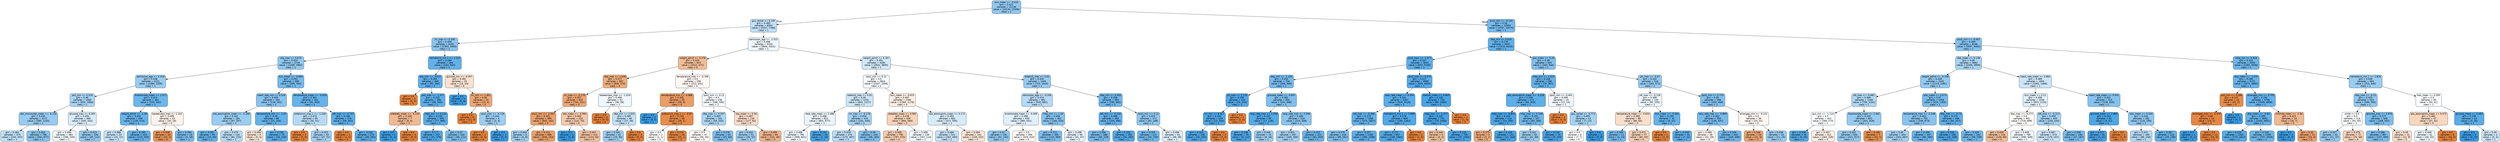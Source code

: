 digraph Tree {
node [shape=box, style="filled, rounded", color="black", fontname="helvetica"] ;
edge [fontname="helvetica"] ;
0 [label="bun_mean <= -0.443\ngini = 0.422\nsamples = 21136\nvalue = [10134, 23356]\nclass = 1", fillcolor="#8fc8f0"] ;
1 [label="gcs_verbal <= 0.155\ngini = 0.483\nsamples = 8303\nvalue = [5337, 7786]\nclass = 1", fillcolor="#c1e0f7"] ;
0 -> 1 [labeldistance=2.5, labelangle=45, headlabel="True"] ;
2 [label="inr_max <= 0.106\ngini = 0.409\nsamples = 3100\nvalue = [1393, 3465]\nclass = 1", fillcolor="#89c4ef"] ;
1 -> 2 ;
3 [label="sbp_max <= 0.675\ngini = 0.423\nsamples = 2716\nvalue = [1289, 2962]\nclass = 1", fillcolor="#8fc8f0"] ;
2 -> 3 ;
4 [label="admission_age <= 0.318\ngini = 0.438\nsamples = 2121\nvalue = [1080, 2258]\nclass = 1", fillcolor="#98ccf1"] ;
3 -> 4 ;
5 [label="po2_min <= 0.519\ngini = 0.46\nsamples = 1660\nvalue = [930, 1666]\nclass = 1", fillcolor="#a8d4f4"] ;
4 -> 5 ;
6 [label="abs_monocytes_mean <= -0.118\ngini = 0.436\nsamples = 1171\nvalue = [585, 1234]\nclass = 1", fillcolor="#97cbf1"] ;
5 -> 6 ;
7 [label="gini = 0.482\nsamples = 375\nvalue = [243, 357]\nclass = 1", fillcolor="#c0e0f7"] ;
6 -> 7 ;
8 [label="gini = 0.404\nsamples = 796\nvalue = [342, 877]\nclass = 1", fillcolor="#86c3ef"] ;
6 -> 8 ;
9 [label="glucose_max <= 0.065\ngini = 0.494\nsamples = 489\nvalue = [345, 432]\nclass = 1", fillcolor="#d7ebfa"] ;
5 -> 9 ;
10 [label="gini = 0.499\nsamples = 383\nvalue = [296, 320]\nclass = 1", fillcolor="#f0f8fd"] ;
9 -> 10 ;
11 [label="gini = 0.423\nsamples = 106\nvalue = [49, 112]\nclass = 1", fillcolor="#90c8f0"] ;
9 -> 11 ;
12 [label="bicarbonate_mean <= 1.017\ngini = 0.323\nsamples = 461\nvalue = [150, 592]\nclass = 1", fillcolor="#6bb6ec"] ;
4 -> 12 ;
13 [label="weight_admit <= -1.36\ngini = 0.301\nsamples = 438\nvalue = [130, 574]\nclass = 1", fillcolor="#66b3eb"] ;
12 -> 13 ;
14 [label="gini = 0.486\nsamples = 23\nvalue = [15, 21]\nclass = 1", fillcolor="#c6e3f8"] ;
13 -> 14 ;
15 [label="gini = 0.285\nsamples = 415\nvalue = [115, 553]\nclass = 1", fillcolor="#62b1ea"] ;
13 -> 15 ;
16 [label="baseexcess_max <= 1.102\ngini = 0.499\nsamples = 23\nvalue = [20, 18]\nclass = 0", fillcolor="#fcf2eb"] ;
12 -> 16 ;
17 [label="gini = 0.208\nsamples = 10\nvalue = [15, 2]\nclass = 0", fillcolor="#e89253"] ;
16 -> 17 ;
18 [label="gini = 0.363\nsamples = 13\nvalue = [5, 16]\nclass = 1", fillcolor="#77bced"] ;
16 -> 18 ;
19 [label="bun_mean <= -0.664\ngini = 0.353\nsamples = 595\nvalue = [209, 704]\nclass = 1", fillcolor="#74baed"] ;
3 -> 19 ;
20 [label="heart_rate_min <= 0.529\ngini = 0.405\nsamples = 264\nvalue = [118, 301]\nclass = 1", fillcolor="#87c3ef"] ;
19 -> 20 ;
21 [label="abs_eosinophils_mean <= -0.188\ngini = 0.442\nsamples = 184\nvalue = [97, 197]\nclass = 1", fillcolor="#9acdf2"] ;
20 -> 21 ;
22 [label="gini = 0.281\nsamples = 50\nvalue = [13, 64]\nclass = 1", fillcolor="#61b1ea"] ;
21 -> 22 ;
23 [label="gini = 0.475\nsamples = 134\nvalue = [84, 133]\nclass = 1", fillcolor="#b6dbf5"] ;
21 -> 23 ;
24 [label="temperature_min <= -1.02\ngini = 0.28\nsamples = 80\nvalue = [21, 104]\nclass = 1", fillcolor="#61b1ea"] ;
20 -> 24 ;
25 [label="gini = 0.494\nsamples = 5\nvalue = [5, 4]\nclass = 0", fillcolor="#fae6d7"] ;
24 -> 25 ;
26 [label="gini = 0.238\nsamples = 75\nvalue = [16, 100]\nclass = 1", fillcolor="#59ade9"] ;
24 -> 26 ;
27 [label="temperature_mean <= -0.459\ngini = 0.301\nsamples = 331\nvalue = [91, 403]\nclass = 1", fillcolor="#66b3eb"] ;
19 -> 27 ;
28 [label="potassium_max.1 <= -1.228\ngini = 0.474\nsamples = 55\nvalue = [32, 51]\nclass = 1", fillcolor="#b5daf5"] ;
27 -> 28 ;
29 [label="gini = 0.0\nsamples = 2\nvalue = [5, 0]\nclass = 0", fillcolor="#e58139"] ;
28 -> 29 ;
30 [label="gini = 0.453\nsamples = 53\nvalue = [27, 51]\nclass = 1", fillcolor="#a2d1f3"] ;
28 -> 30 ;
31 [label="ptt_max <= -0.737\ngini = 0.246\nsamples = 276\nvalue = [59, 352]\nclass = 1", fillcolor="#5aade9"] ;
27 -> 31 ;
32 [label="gini = 0.0\nsamples = 1\nvalue = [1, 0]\nclass = 0", fillcolor="#e58139"] ;
31 -> 32 ;
33 [label="gini = 0.243\nsamples = 275\nvalue = [58, 352]\nclass = 1", fillcolor="#5aade9"] ;
31 -> 33 ;
34 [label="hematocrit_min.1 <= 1.213\ngini = 0.284\nsamples = 384\nvalue = [104, 503]\nclass = 1", fillcolor="#62b1ea"] ;
2 -> 34 ;
35 [label="sbp_min <= -4.011\ngini = 0.263\nsamples = 369\nvalue = [91, 493]\nclass = 1", fillcolor="#5eafea"] ;
34 -> 35 ;
36 [label="gini = 0.0\nsamples = 3\nvalue = [5, 0]\nclass = 0", fillcolor="#e58139"] ;
35 -> 36 ;
37 [label="po2_max <= -1.317\ngini = 0.253\nsamples = 366\nvalue = [86, 493]\nclass = 1", fillcolor="#5caeea"] ;
35 -> 37 ;
38 [label="platelets_mean <= -0.143\ngini = 0.426\nsamples = 7\nvalue = [9, 4]\nclass = 0", fillcolor="#f1b991"] ;
37 -> 38 ;
39 [label="gini = 0.0\nsamples = 3\nvalue = [0, 4]\nclass = 1", fillcolor="#399de5"] ;
38 -> 39 ;
40 [label="gini = 0.0\nsamples = 4\nvalue = [9, 0]\nclass = 0", fillcolor="#e58139"] ;
38 -> 40 ;
41 [label="mbp_min <= 0.216\ngini = 0.235\nsamples = 359\nvalue = [77, 489]\nclass = 1", fillcolor="#58ace9"] ;
37 -> 41 ;
42 [label="gini = 0.177\nsamples = 257\nvalue = [41, 378]\nclass = 1", fillcolor="#4ea8e8"] ;
41 -> 42 ;
43 [label="gini = 0.37\nsamples = 102\nvalue = [36, 111]\nclass = 1", fillcolor="#79bded"] ;
41 -> 43 ;
44 [label="glucose_min <= -0.457\ngini = 0.491\nsamples = 15\nvalue = [13, 10]\nclass = 0", fillcolor="#f9e2d1"] ;
34 -> 44 ;
45 [label="gini = 0.0\nsamples = 5\nvalue = [0, 6]\nclass = 1", fillcolor="#399de5"] ;
44 -> 45 ;
46 [label="inr_min <= 1.851\ngini = 0.36\nsamples = 10\nvalue = [13, 4]\nclass = 0", fillcolor="#eda876"] ;
44 -> 46 ;
47 [label="gini = 0.0\nsamples = 6\nvalue = [11, 0]\nclass = 0", fillcolor="#e58139"] ;
46 -> 47 ;
48 [label="spo2_max <= -0.718\ngini = 0.444\nsamples = 4\nvalue = [2, 4]\nclass = 1", fillcolor="#9ccef2"] ;
46 -> 48 ;
49 [label="gini = 0.0\nsamples = 1\nvalue = [2, 0]\nclass = 0", fillcolor="#e58139"] ;
48 -> 49 ;
50 [label="gini = 0.0\nsamples = 3\nvalue = [0, 4]\nclass = 1", fillcolor="#399de5"] ;
48 -> 50 ;
51 [label="admission_age <= -1.532\ngini = 0.499\nsamples = 5203\nvalue = [3944, 4321]\nclass = 1", fillcolor="#eef6fd"] ;
1 -> 51 ;
52 [label="weight_admit <= 0.278\ngini = 0.433\nsamples = 923\nvalue = [1012, 471]\nclass = 0", fillcolor="#f1bc95"] ;
51 -> 52 ;
53 [label="dbp_max <= 1.048\ngini = 0.377\nsamples = 667\nvalue = [800, 270]\nclass = 0", fillcolor="#eeac7c"] ;
52 -> 53 ;
54 [label="inr_max <= -0.178\ngini = 0.357\nsamples = 615\nvalue = [764, 231]\nclass = 0", fillcolor="#eda775"] ;
53 -> 54 ;
55 [label="pco2_min <= -2.931\ngini = 0.321\nsamples = 495\nvalue = [642, 161]\nclass = 0", fillcolor="#eca16b"] ;
54 -> 55 ;
56 [label="gini = 0.444\nsamples = 6\nvalue = [4, 8]\nclass = 1", fillcolor="#9ccef2"] ;
55 -> 56 ;
57 [label="gini = 0.312\nsamples = 489\nvalue = [638, 153]\nclass = 0", fillcolor="#eb9f68"] ;
55 -> 57 ;
58 [label="wbc_mean <= -0.994\ngini = 0.463\nsamples = 120\nvalue = [122, 70]\nclass = 0", fillcolor="#f4c9ab"] ;
54 -> 58 ;
59 [label="gini = 0.0\nsamples = 5\nvalue = [0, 8]\nclass = 1", fillcolor="#399de5"] ;
58 -> 59 ;
60 [label="gini = 0.447\nsamples = 115\nvalue = [122, 62]\nclass = 0", fillcolor="#f2c19e"] ;
58 -> 60 ;
61 [label="baseexcess_max <= -1.018\ngini = 0.499\nsamples = 52\nvalue = [36, 39]\nclass = 1", fillcolor="#f0f7fd"] ;
53 -> 61 ;
62 [label="gini = 0.0\nsamples = 6\nvalue = [9, 0]\nclass = 0", fillcolor="#e58139"] ;
61 -> 62 ;
63 [label="dbp_min <= 2.932\ngini = 0.483\nsamples = 46\nvalue = [27, 39]\nclass = 1", fillcolor="#c2e1f7"] ;
61 -> 63 ;
64 [label="gini = 0.441\nsamples = 42\nvalue = [19, 39]\nclass = 1", fillcolor="#99cdf2"] ;
63 -> 64 ;
65 [label="gini = 0.0\nsamples = 4\nvalue = [8, 0]\nclass = 0", fillcolor="#e58139"] ;
63 -> 65 ;
66 [label="temperature_max <= -0.769\ngini = 0.5\nsamples = 256\nvalue = [212, 201]\nclass = 0", fillcolor="#fef8f5"] ;
52 -> 66 ;
67 [label="temperature_min <= -0.986\ngini = 0.305\nsamples = 20\nvalue = [26, 6]\nclass = 0", fillcolor="#eb9e67"] ;
66 -> 67 ;
68 [label="gini = 0.0\nsamples = 2\nvalue = [0, 4]\nclass = 1", fillcolor="#399de5"] ;
67 -> 68 ;
69 [label="potassium_max.1 <= -0.87\ngini = 0.133\nsamples = 18\nvalue = [26, 2]\nclass = 0", fillcolor="#e78b48"] ;
67 -> 69 ;
70 [label="gini = 0.5\nsamples = 2\nvalue = [1, 1]\nclass = 0", fillcolor="#ffffff"] ;
69 -> 70 ;
71 [label="gini = 0.074\nsamples = 16\nvalue = [25, 1]\nclass = 0", fillcolor="#e68641"] ;
69 -> 71 ;
72 [label="spo2_min <= 0.12\ngini = 0.5\nsamples = 236\nvalue = [186, 195]\nclass = 1", fillcolor="#f6fafe"] ;
66 -> 72 ;
73 [label="dbp_max <= 0.337\ngini = 0.463\nsamples = 101\nvalue = [59, 103]\nclass = 1", fillcolor="#aad5f4"] ;
72 -> 73 ;
74 [label="gini = 0.5\nsamples = 47\nvalue = [36, 35]\nclass = 0", fillcolor="#fefcfa"] ;
73 -> 74 ;
75 [label="gini = 0.378\nsamples = 54\nvalue = [23, 68]\nclass = 1", fillcolor="#7cbeee"] ;
73 -> 75 ;
76 [label="sbp_mean <= 0.04\ngini = 0.487\nsamples = 135\nvalue = [127, 92]\nclass = 0", fillcolor="#f8dcc8"] ;
72 -> 76 ;
77 [label="gini = 0.444\nsamples = 51\nvalue = [26, 52]\nclass = 1", fillcolor="#9ccef2"] ;
76 -> 77 ;
78 [label="gini = 0.406\nsamples = 84\nvalue = [101, 40]\nclass = 0", fillcolor="#efb387"] ;
76 -> 78 ;
79 [label="weight_admit <= 0.187\ngini = 0.491\nsamples = 4280\nvalue = [2932, 3850]\nclass = 1", fillcolor="#d0e8f9"] ;
51 -> 79 ;
80 [label="spo2_min <= 0.12\ngini = 0.5\nsamples = 2824\nvalue = [2207, 2306]\nclass = 1", fillcolor="#f6fbfe"] ;
79 -> 80 ;
81 [label="totalco2_max <= 0.02\ngini = 0.49\nsamples = 1232\nvalue = [842, 1127]\nclass = 1", fillcolor="#cde6f8"] ;
80 -> 81 ;
82 [label="resp_rate_mean <= 2.486\ngini = 0.498\nsamples = 813\nvalue = [601, 677]\nclass = 1", fillcolor="#e9f4fc"] ;
81 -> 82 ;
83 [label="gini = 0.499\nsamples = 795\nvalue = [599, 651]\nclass = 1", fillcolor="#eff7fd"] ;
82 -> 83 ;
84 [label="gini = 0.133\nsamples = 18\nvalue = [2, 26]\nclass = 1", fillcolor="#48a5e7"] ;
82 -> 84 ;
85 [label="inr_max <= -0.178\ngini = 0.454\nsamples = 419\nvalue = [241, 450]\nclass = 1", fillcolor="#a3d1f3"] ;
81 -> 85 ;
86 [label="gini = 0.478\nsamples = 275\nvalue = [175, 267]\nclass = 1", fillcolor="#bbddf6"] ;
85 -> 86 ;
87 [label="gini = 0.39\nsamples = 144\nvalue = [66, 183]\nclass = 1", fillcolor="#80c0ee"] ;
85 -> 87 ;
88 [label="bun_mean <= -0.615\ngini = 0.497\nsamples = 1592\nvalue = [1365, 1179]\nclass = 0", fillcolor="#fbeee4"] ;
80 -> 88 ;
89 [label="platelets_mean <= 0.992\ngini = 0.478\nsamples = 930\nvalue = [894, 584]\nclass = 0", fillcolor="#f6d3ba"] ;
88 -> 89 ;
90 [label="gini = 0.468\nsamples = 796\nvalue = [787, 470]\nclass = 0", fillcolor="#f5ccaf"] ;
89 -> 90 ;
91 [label="gini = 0.499\nsamples = 134\nvalue = [107, 114]\nclass = 1", fillcolor="#f3f9fd"] ;
89 -> 91 ;
92 [label="abs_eosinophils_mean <= 0.172\ngini = 0.493\nsamples = 662\nvalue = [471, 595]\nclass = 1", fillcolor="#d6ebfa"] ;
88 -> 92 ;
93 [label="gini = 0.484\nsamples = 521\nvalue = [343, 493]\nclass = 1", fillcolor="#c3e1f7"] ;
92 -> 93 ;
94 [label="gini = 0.494\nsamples = 141\nvalue = [128, 102]\nclass = 0", fillcolor="#fae5d7"] ;
92 -> 94 ;
95 [label="totalco2_max <= 0.02\ngini = 0.435\nsamples = 1456\nvalue = [725, 1544]\nclass = 1", fillcolor="#96cbf1"] ;
79 -> 95 ;
96 [label="admission_age <= -0.209\ngini = 0.474\nsamples = 891\nvalue = [540, 862]\nclass = 1", fillcolor="#b5daf5"] ;
95 -> 96 ;
97 [label="bicarbonate_mean <= -0.409\ngini = 0.496\nsamples = 530\nvalue = [380, 452]\nclass = 1", fillcolor="#dfeffb"] ;
96 -> 97 ;
98 [label="gini = 0.42\nsamples = 136\nvalue = [61, 142]\nclass = 1", fillcolor="#8ec7f0"] ;
97 -> 98 ;
99 [label="gini = 0.5\nsamples = 394\nvalue = [319, 310]\nclass = 0", fillcolor="#fefbf9"] ;
97 -> 99 ;
100 [label="mbp_min <= 1.33\ngini = 0.404\nsamples = 361\nvalue = [160, 410]\nclass = 1", fillcolor="#86c3ef"] ;
96 -> 100 ;
101 [label="gini = 0.372\nsamples = 305\nvalue = [119, 363]\nclass = 1", fillcolor="#7abdee"] ;
100 -> 101 ;
102 [label="gini = 0.498\nsamples = 56\nvalue = [41, 47]\nclass = 1", fillcolor="#e6f2fc"] ;
100 -> 102 ;
103 [label="dbp_min <= 0.503\ngini = 0.336\nsamples = 565\nvalue = [185, 682]\nclass = 1", fillcolor="#6fb8ec"] ;
95 -> 103 ;
104 [label="ptt_min <= -0.216\ngini = 0.286\nsamples = 393\nvalue = [103, 494]\nclass = 1", fillcolor="#62b1ea"] ;
103 -> 104 ;
105 [label="gini = 0.356\nsamples = 188\nvalue = [69, 229]\nclass = 1", fillcolor="#75bbed"] ;
104 -> 105 ;
106 [label="gini = 0.202\nsamples = 205\nvalue = [34, 265]\nclass = 1", fillcolor="#52aae8"] ;
104 -> 106 ;
107 [label="spo2_min <= 0.12\ngini = 0.423\nsamples = 172\nvalue = [82, 188]\nclass = 1", fillcolor="#8fc8f0"] ;
103 -> 107 ;
108 [label="gini = 0.329\nsamples = 111\nvalue = [34, 130]\nclass = 1", fillcolor="#6db7ec"] ;
107 -> 108 ;
109 [label="gini = 0.496\nsamples = 61\nvalue = [48, 58]\nclass = 1", fillcolor="#ddeefb"] ;
107 -> 109 ;
110 [label="pco2_min <= -0.134\ngini = 0.36\nsamples = 12833\nvalue = [4797, 15570]\nclass = 1", fillcolor="#76bbed"] ;
0 -> 110 [labeldistance=2.5, labelangle=-45, headlabel="False"] ;
111 [label="dbp_min <= 0.524\ngini = 0.276\nsamples = 4637\nvalue = [1210, 6105]\nclass = 1", fillcolor="#60b0ea"] ;
110 -> 111 ;
112 [label="pco2_max <= -1.077\ngini = 0.247\nsamples = 3833\nvalue = [870, 5165]\nclass = 1", fillcolor="#5aaee9"] ;
111 -> 112 ;
113 [label="dbp_min <= -1.233\ngini = 0.352\nsamples = 744\nvalue = [266, 900]\nclass = 1", fillcolor="#74baed"] ;
112 -> 113 ;
114 [label="ph_max <= 2.176\ngini = 0.195\nsamples = 141\nvalue = [25, 204]\nclass = 1", fillcolor="#51a9e8"] ;
113 -> 114 ;
115 [label="inr_min <= 9.917\ngini = 0.182\nsamples = 139\nvalue = [23, 204]\nclass = 1", fillcolor="#4fa8e8"] ;
114 -> 115 ;
116 [label="gini = 0.163\nsamples = 136\nvalue = [20, 204]\nclass = 1", fillcolor="#4ca7e8"] ;
115 -> 116 ;
117 [label="gini = 0.0\nsamples = 3\nvalue = [3, 0]\nclass = 0", fillcolor="#e58139"] ;
115 -> 117 ;
118 [label="gini = 0.0\nsamples = 2\nvalue = [2, 0]\nclass = 0", fillcolor="#e58139"] ;
114 -> 118 ;
119 [label="glucose_mean <= -0.857\ngini = 0.382\nsamples = 603\nvalue = [241, 696]\nclass = 1", fillcolor="#7ebfee"] ;
113 -> 119 ;
120 [label="resp_rate_max <= 1.034\ngini = 0.207\nsamples = 85\nvalue = [17, 128]\nclass = 1", fillcolor="#53aae8"] ;
119 -> 120 ;
121 [label="gini = 0.138\nsamples = 70\nvalue = [9, 112]\nclass = 1", fillcolor="#49a5e7"] ;
120 -> 121 ;
122 [label="gini = 0.444\nsamples = 15\nvalue = [8, 16]\nclass = 1", fillcolor="#9ccef2"] ;
120 -> 122 ;
123 [label="resp_rate_max <= 0.296\ngini = 0.406\nsamples = 518\nvalue = [224, 568]\nclass = 1", fillcolor="#87c4ef"] ;
119 -> 123 ;
124 [label="gini = 0.451\nsamples = 297\nvalue = [160, 305]\nclass = 1", fillcolor="#a1d0f3"] ;
123 -> 124 ;
125 [label="gini = 0.315\nsamples = 221\nvalue = [64, 263]\nclass = 1", fillcolor="#69b5eb"] ;
123 -> 125 ;
126 [label="pco2_max <= 0.375\ngini = 0.217\nsamples = 3089\nvalue = [604, 4265]\nclass = 1", fillcolor="#55abe9"] ;
112 -> 126 ;
127 [label="resp_rate_mean <= 0.034\ngini = 0.241\nsamples = 2357\nvalue = [524, 3219]\nclass = 1", fillcolor="#59ade9"] ;
126 -> 127 ;
128 [label="ptt_max <= -0.496\ngini = 0.279\nsamples = 1398\nvalue = [374, 1857]\nclass = 1", fillcolor="#61b1ea"] ;
127 -> 128 ;
129 [label="gini = 0.379\nsamples = 218\nvalue = [89, 261]\nclass = 1", fillcolor="#7dbeee"] ;
128 -> 129 ;
130 [label="gini = 0.257\nsamples = 1180\nvalue = [285, 1596]\nclass = 1", fillcolor="#5caeea"] ;
128 -> 130 ;
131 [label="hematocrit_min.1 <= 2.895\ngini = 0.179\nsamples = 959\nvalue = [150, 1362]\nclass = 1", fillcolor="#4fa8e8"] ;
127 -> 131 ;
132 [label="gini = 0.177\nsamples = 957\nvalue = [148, 1362]\nclass = 1", fillcolor="#4fa8e8"] ;
131 -> 132 ;
133 [label="gini = 0.0\nsamples = 2\nvalue = [2, 0]\nclass = 0", fillcolor="#e58139"] ;
131 -> 133 ;
134 [label="sodium_mean <= 6.843\ngini = 0.132\nsamples = 732\nvalue = [80, 1046]\nclass = 1", fillcolor="#48a4e7"] ;
126 -> 134 ;
135 [label="mbp_max <= -1.477\ngini = 0.131\nsamples = 731\nvalue = [79, 1046]\nclass = 1", fillcolor="#48a4e7"] ;
134 -> 135 ;
136 [label="gini = 0.444\nsamples = 5\nvalue = [4, 2]\nclass = 0", fillcolor="#f2c09c"] ;
135 -> 136 ;
137 [label="gini = 0.125\nsamples = 726\nvalue = [75, 1044]\nclass = 1", fillcolor="#47a4e7"] ;
135 -> 137 ;
138 [label="gini = 0.0\nsamples = 1\nvalue = [1, 0]\nclass = 0", fillcolor="#e58139"] ;
134 -> 138 ;
139 [label="gcs_motor <= 0.26\ngini = 0.39\nsamples = 804\nvalue = [340, 940]\nclass = 1", fillcolor="#81c0ee"] ;
111 -> 139 ;
140 [label="mbp_min <= 2.023\ngini = 0.284\nsamples = 286\nvalue = [76, 367]\nclass = 1", fillcolor="#62b1ea"] ;
139 -> 140 ;
141 [label="abs_eosinophils_mean <= -0.228\ngini = 0.259\nsamples = 271\nvalue = [64, 354]\nclass = 1", fillcolor="#5dafea"] ;
140 -> 141 ;
142 [label="mbp_max <= -0.801\ngini = 0.144\nsamples = 114\nvalue = [14, 165]\nclass = 1", fillcolor="#4aa5e7"] ;
141 -> 142 ;
143 [label="gini = 0.375\nsamples = 2\nvalue = [3, 1]\nclass = 0", fillcolor="#eeab7b"] ;
142 -> 143 ;
144 [label="gini = 0.118\nsamples = 112\nvalue = [11, 164]\nclass = 1", fillcolor="#46a4e7"] ;
142 -> 144 ;
145 [label="mbp_max <= 0.198\ngini = 0.331\nsamples = 157\nvalue = [50, 189]\nclass = 1", fillcolor="#6db7ec"] ;
141 -> 145 ;
146 [label="gini = 0.441\nsamples = 84\nvalue = [42, 86]\nclass = 1", fillcolor="#9acdf2"] ;
145 -> 146 ;
147 [label="gini = 0.134\nsamples = 73\nvalue = [8, 103]\nclass = 1", fillcolor="#48a5e7"] ;
145 -> 147 ;
148 [label="spo2_min <= -0.401\ngini = 0.499\nsamples = 15\nvalue = [12, 13]\nclass = 1", fillcolor="#f0f7fd"] ;
140 -> 148 ;
149 [label="gini = 0.0\nsamples = 2\nvalue = [5, 0]\nclass = 0", fillcolor="#e58139"] ;
148 -> 149 ;
150 [label="gcs_verbal <= -0.772\ngini = 0.455\nsamples = 13\nvalue = [7, 13]\nclass = 1", fillcolor="#a4d2f3"] ;
148 -> 150 ;
151 [label="gini = 0.5\nsamples = 8\nvalue = [7, 7]\nclass = 0", fillcolor="#ffffff"] ;
150 -> 151 ;
152 [label="gini = 0.0\nsamples = 5\nvalue = [0, 6]\nclass = 1", fillcolor="#399de5"] ;
150 -> 152 ;
153 [label="ph_max <= -0.47\ngini = 0.432\nsamples = 518\nvalue = [264, 573]\nclass = 1", fillcolor="#94caf1"] ;
139 -> 153 ;
154 [label="ptt_max <= -0.126\ngini = 0.499\nsamples = 120\nvalue = [95, 105]\nclass = 1", fillcolor="#ecf6fd"] ;
153 -> 154 ;
155 [label="temperature_mean <= -0.634\ngini = 0.489\nsamples = 88\nvalue = [86, 64]\nclass = 0", fillcolor="#f8dfcc"] ;
154 -> 155 ;
156 [label="gini = 0.346\nsamples = 11\nvalue = [4, 14]\nclass = 1", fillcolor="#72b9ec"] ;
155 -> 156 ;
157 [label="gini = 0.471\nsamples = 77\nvalue = [82, 50]\nclass = 0", fillcolor="#f5ceb2"] ;
155 -> 157 ;
158 [label="bun_mean <= -0.394\ngini = 0.295\nsamples = 32\nvalue = [9, 41]\nclass = 1", fillcolor="#64b3eb"] ;
154 -> 158 ;
159 [label="gini = 0.0\nsamples = 1\nvalue = [2, 0]\nclass = 0", fillcolor="#e58139"] ;
158 -> 159 ;
160 [label="gini = 0.249\nsamples = 31\nvalue = [7, 41]\nclass = 1", fillcolor="#5baee9"] ;
158 -> 160 ;
161 [label="spo2_min <= 0.715\ngini = 0.39\nsamples = 398\nvalue = [169, 468]\nclass = 1", fillcolor="#80c0ee"] ;
153 -> 161 ;
162 [label="resp_rate_max <= -0.869\ngini = 0.362\nsamples = 359\nvalue = [136, 437]\nclass = 1", fillcolor="#77bbed"] ;
161 -> 162 ;
163 [label="gini = 0.499\nsamples = 39\nvalue = [31, 29]\nclass = 0", fillcolor="#fdf7f2"] ;
162 -> 163 ;
164 [label="gini = 0.326\nsamples = 320\nvalue = [105, 408]\nclass = 1", fillcolor="#6cb6ec"] ;
162 -> 164 ;
165 [label="aniongap_min <= -0.131\ngini = 0.5\nsamples = 39\nvalue = [33, 31]\nclass = 0", fillcolor="#fdf7f3"] ;
161 -> 165 ;
166 [label="gini = 0.346\nsamples = 19\nvalue = [21, 6]\nclass = 0", fillcolor="#eca572"] ;
165 -> 166 ;
167 [label="gini = 0.438\nsamples = 20\nvalue = [12, 25]\nclass = 1", fillcolor="#98ccf1"] ;
165 -> 167 ;
168 [label="pco2_min <= -0.007\ngini = 0.399\nsamples = 8196\nvalue = [3587, 9465]\nclass = 1", fillcolor="#84c2ef"] ;
110 -> 168 ;
169 [label="dbp_mean <= 0.138\ngini = 0.46\nsamples = 3892\nvalue = [2205, 3959]\nclass = 1", fillcolor="#a7d4f3"] ;
168 -> 169 ;
170 [label="weight_admit <= -0.158\ngini = 0.428\nsamples = 2242\nvalue = [1123, 2491]\nclass = 1", fillcolor="#92c9f1"] ;
169 -> 170 ;
171 [label="ptt_max <= -0.482\ngini = 0.466\nsamples = 1184\nvalue = [700, 1191]\nclass = 1", fillcolor="#add7f4"] ;
170 -> 171 ;
172 [label="gcs_min <= -1.114\ngini = 0.5\nsamples = 343\nvalue = [269, 273]\nclass = 1", fillcolor="#fcfeff"] ;
171 -> 172 ;
173 [label="gini = 0.208\nsamples = 32\nvalue = [6, 45]\nclass = 1", fillcolor="#53aae8"] ;
172 -> 173 ;
174 [label="gini = 0.497\nsamples = 311\nvalue = [263, 228]\nclass = 0", fillcolor="#fceee5"] ;
172 -> 174 ;
175 [label="bicarbonate_mean <= 2.562\ngini = 0.435\nsamples = 841\nvalue = [431, 918]\nclass = 1", fillcolor="#96cbf1"] ;
171 -> 175 ;
176 [label="gini = 0.431\nsamples = 834\nvalue = [421, 917]\nclass = 1", fillcolor="#94caf1"] ;
175 -> 176 ;
177 [label="gini = 0.165\nsamples = 7\nvalue = [10, 1]\nclass = 0", fillcolor="#e88e4d"] ;
175 -> 177 ;
178 [label="wbc_mean <= 0.074\ngini = 0.37\nsamples = 1058\nvalue = [423, 1300]\nclass = 1", fillcolor="#79bded"] ;
170 -> 178 ;
179 [label="temperature_max <= -0.248\ngini = 0.403\nsamples = 750\nvalue = [339, 873]\nclass = 1", fillcolor="#86c3ef"] ;
178 -> 179 ;
180 [label="gini = 0.45\nsamples = 443\nvalue = [243, 467]\nclass = 1", fillcolor="#a0d0f3"] ;
179 -> 180 ;
181 [label="gini = 0.309\nsamples = 307\nvalue = [96, 406]\nclass = 1", fillcolor="#68b4eb"] ;
179 -> 181 ;
182 [label="dbp_max <= -0.73\ngini = 0.275\nsamples = 308\nvalue = [84, 427]\nclass = 1", fillcolor="#60b0ea"] ;
178 -> 182 ;
183 [label="gini = 0.159\nsamples = 106\nvalue = [16, 168]\nclass = 1", fillcolor="#4ca6e7"] ;
182 -> 183 ;
184 [label="gini = 0.329\nsamples = 202\nvalue = [68, 259]\nclass = 1", fillcolor="#6db7ec"] ;
182 -> 184 ;
185 [label="heart_rate_mean <= 0.864\ngini = 0.489\nsamples = 1650\nvalue = [1082, 1468]\nclass = 1", fillcolor="#cbe5f8"] ;
169 -> 185 ;
186 [label="bun_mean <= 0.12\ngini = 0.496\nsamples = 1336\nvalue = [953, 1133]\nclass = 1", fillcolor="#e0effb"] ;
185 -> 186 ;
187 [label="dbp_max <= -0.273\ngini = 0.5\nsamples = 901\nvalue = [718, 699]\nclass = 0", fillcolor="#fefcfa"] ;
186 -> 187 ;
188 [label="gini = 0.435\nsamples = 116\nvalue = [128, 60]\nclass = 0", fillcolor="#f1bc96"] ;
187 -> 188 ;
189 [label="gini = 0.499\nsamples = 785\nvalue = [590, 639]\nclass = 1", fillcolor="#f0f7fd"] ;
187 -> 189 ;
190 [label="ptt_max <= -0.313\ngini = 0.456\nsamples = 435\nvalue = [235, 434]\nclass = 1", fillcolor="#a4d2f3"] ;
186 -> 190 ;
191 [label="gini = 0.487\nsamples = 279\nvalue = [178, 247]\nclass = 1", fillcolor="#c8e4f8"] ;
190 -> 191 ;
192 [label="gini = 0.358\nsamples = 156\nvalue = [57, 187]\nclass = 1", fillcolor="#75bbed"] ;
190 -> 192 ;
193 [label="heart_rate_mean <= 0.931\ngini = 0.401\nsamples = 314\nvalue = [129, 335]\nclass = 1", fillcolor="#85c3ef"] ;
185 -> 193 ;
194 [label="glucose_mean <= 2.885\ngini = 0.162\nsamples = 32\nvalue = [4, 41]\nclass = 1", fillcolor="#4ca7e8"] ;
193 -> 194 ;
195 [label="gini = 0.127\nsamples = 31\nvalue = [3, 41]\nclass = 1", fillcolor="#47a4e7"] ;
194 -> 195 ;
196 [label="gini = 0.0\nsamples = 1\nvalue = [1, 0]\nclass = 0", fillcolor="#e58139"] ;
194 -> 196 ;
197 [label="wbc_mean <= 0.049\ngini = 0.419\nsamples = 282\nvalue = [125, 294]\nclass = 1", fillcolor="#8dc7f0"] ;
193 -> 197 ;
198 [label="gini = 0.472\nsamples = 169\nvalue = [96, 156]\nclass = 1", fillcolor="#b3d9f5"] ;
197 -> 198 ;
199 [label="gini = 0.287\nsamples = 113\nvalue = [29, 138]\nclass = 1", fillcolor="#63b2ea"] ;
197 -> 199 ;
200 [label="mbp_min <= 0.819\ngini = 0.321\nsamples = 4304\nvalue = [1382, 5506]\nclass = 1", fillcolor="#6bb6ec"] ;
168 -> 200 ;
201 [label="sbp_mean <= -2.475\ngini = 0.296\nsamples = 3721\nvalue = [1072, 4860]\nclass = 1", fillcolor="#65b3eb"] ;
200 -> 201 ;
202 [label="po2_min <= 3.498\ngini = 0.147\nsamples = 15\nvalue = [23, 2]\nclass = 0", fillcolor="#e78c4a"] ;
201 -> 202 ;
203 [label="aniongap_max <= -0.472\ngini = 0.08\nsamples = 14\nvalue = [23, 1]\nclass = 0", fillcolor="#e68642"] ;
202 -> 203 ;
204 [label="gini = 0.0\nsamples = 1\nvalue = [0, 1]\nclass = 1", fillcolor="#399de5"] ;
203 -> 204 ;
205 [label="gini = 0.0\nsamples = 13\nvalue = [23, 0]\nclass = 0", fillcolor="#e58139"] ;
203 -> 205 ;
206 [label="gini = 0.0\nsamples = 1\nvalue = [0, 1]\nclass = 1", fillcolor="#399de5"] ;
202 -> 206 ;
207 [label="aniongap_min <= 3.759\ngini = 0.292\nsamples = 3706\nvalue = [1049, 4858]\nclass = 1", fillcolor="#64b2eb"] ;
201 -> 207 ;
208 [label="dbp_mean <= -0.63\ngini = 0.289\nsamples = 3692\nvalue = [1033, 4851]\nclass = 1", fillcolor="#63b2eb"] ;
207 -> 208 ;
209 [label="gini = 0.229\nsamples = 1333\nvalue = [276, 1812]\nclass = 1", fillcolor="#57ace9"] ;
208 -> 209 ;
210 [label="gini = 0.319\nsamples = 2359\nvalue = [757, 3039]\nclass = 1", fillcolor="#6ab5eb"] ;
208 -> 210 ;
211 [label="chloride_mean <= -2.56\ngini = 0.423\nsamples = 14\nvalue = [16, 7]\nclass = 0", fillcolor="#f0b890"] ;
207 -> 211 ;
212 [label="gini = 0.0\nsamples = 3\nvalue = [0, 3]\nclass = 1", fillcolor="#399de5"] ;
211 -> 212 ;
213 [label="gini = 0.32\nsamples = 11\nvalue = [16, 4]\nclass = 0", fillcolor="#eca06a"] ;
211 -> 213 ;
214 [label="hematocrit_min.1 <= 1.826\ngini = 0.438\nsamples = 583\nvalue = [310, 646]\nclass = 1", fillcolor="#98ccf1"] ;
200 -> 214 ;
215 [label="dbp_max <= -0.12\ngini = 0.423\nsamples = 523\nvalue = [260, 595]\nclass = 1", fillcolor="#90c8f0"] ;
214 -> 215 ;
216 [label="white <= 0.5\ngini = 0.5\nsamples = 114\nvalue = [91, 93]\nclass = 1", fillcolor="#fbfdfe"] ;
215 -> 216 ;
217 [label="gini = 0.427\nsamples = 42\nvalue = [21, 47]\nclass = 1", fillcolor="#91c9f1"] ;
216 -> 217 ;
218 [label="gini = 0.479\nsamples = 72\nvalue = [70, 46]\nclass = 0", fillcolor="#f6d4bb"] ;
216 -> 218 ;
219 [label="glucose_max <= 2.976\ngini = 0.377\nsamples = 409\nvalue = [169, 502]\nclass = 1", fillcolor="#7cbeee"] ;
215 -> 219 ;
220 [label="gini = 0.366\nsamples = 397\nvalue = [157, 493]\nclass = 1", fillcolor="#78bced"] ;
219 -> 220 ;
221 [label="gini = 0.49\nsamples = 12\nvalue = [12, 9]\nclass = 0", fillcolor="#f8e0ce"] ;
219 -> 221 ;
222 [label="wbc_mean <= 0.305\ngini = 0.5\nsamples = 60\nvalue = [50, 51]\nclass = 1", fillcolor="#fbfdfe"] ;
214 -> 222 ;
223 [label="abs_eosinophils_mean <= 0.475\ngini = 0.482\nsamples = 47\nvalue = [47, 32]\nclass = 0", fillcolor="#f7d7c0"] ;
222 -> 223 ;
224 [label="gini = 0.499\nsamples = 41\nvalue = [29, 32]\nclass = 1", fillcolor="#ecf6fd"] ;
223 -> 224 ;
225 [label="gini = 0.0\nsamples = 6\nvalue = [18, 0]\nclass = 0", fillcolor="#e58139"] ;
223 -> 225 ;
226 [label="glucose_mean <= 0.582\ngini = 0.236\nsamples = 13\nvalue = [3, 19]\nclass = 1", fillcolor="#58ace9"] ;
222 -> 226 ;
227 [label="gini = 0.0\nsamples = 9\nvalue = [0, 15]\nclass = 1", fillcolor="#399de5"] ;
226 -> 227 ;
228 [label="gini = 0.49\nsamples = 4\nvalue = [3, 4]\nclass = 1", fillcolor="#cee6f8"] ;
226 -> 228 ;
}